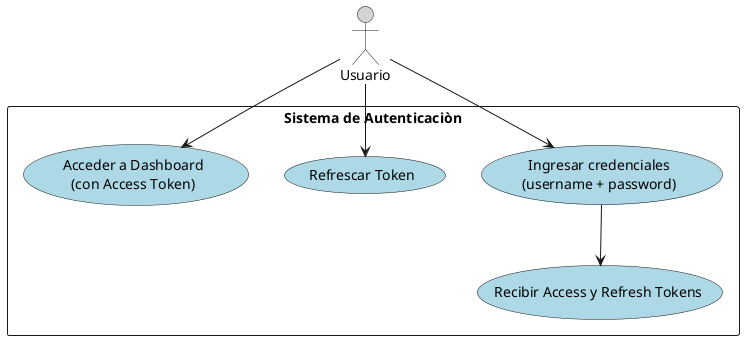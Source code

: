 @startuml
' ======================================================
' 1. Diagrama de Casos de Uso (Login)
' ======================================================
actor Usuario #LightGray
rectangle "Sistema de Autenticaci&#242;n" {
    usecase "Ingresar credenciales\n(username + password)" as UC1 #LightBlue
    usecase "Recibir Access y Refresh Tokens" as UC2 #LightBlue
    usecase "Refrescar Token" as UC3 #LightBlue
    usecase "Acceder a Dashboard\n(con Access Token)" as UC4 #LightBlue
}

Usuario --> UC1
UC1 --> UC2
Usuario --> UC3
Usuario --> UC4
@enduml

@startuml
class User {
  +id: ObjectId
  +username: str
  +password_hash: str
  +rol: str
}

class UserSession {
  +id: ObjectId
  +user_id: ObjectId
  +token: str
  +created_at: datetime
  +last_activity: datetime
}

class AuthService {
  +generate_tokens()
  +verify_token()
  +upsert_new_token()
  +revoke_old_token()
}

class UserService {
  +authenticate_user()
  +get_user_by_username()
}

class SessionService {
  +register_session()
  +update_session()
}

class AuditService {
  +update_session_activity()
}

UserService --> User
SessionService --> UserSession
AuthService --> UserSession
@enduml

@startuml
skinparam componentStyle component
skinparam componentStyle package
skinparam shadowing true
skinparam component {
  BackgroundColor<<API>> LightSkyBlue
  BackgroundColor<<Services>> LightGoldenRodYellow
  BackgroundColor<<DAOs>> LightGreen
  BackgroundColor<<Models>> Wheat
  BackgroundColor<<DB>> LightGray
}
skinparam package {
  BackgroundColor<<API>> LightSkyBlue
  BackgroundColor<<Services>> LightGoldenRodYellow
  BackgroundColor<<DAOs>> LightGreen
  BackgroundColor<<Models>> Wheat
  BackgroundColor<<DB>> LightGray
}

package "Routes" <<API>> {
    component "Login Route\nPOST /auth/acceso" as LoginRoute
    component "Refresh Route\nPOST /auth/refresh" as RefreshRoute
    component "Dashboard Route\nGET /auth/dashboard" as DashboardRoute
}

package "Services" <<Services>> {
    component "UserService\n<<Service>>" as UserService
    component "AuthService\n<<Service>>" as AuthService
    component "SessionService\n<<Service>>" as SessionService
    component "AuditService\n<<Service>>" as AuditService
}

package "DAO" <<DAOs>> {
    component "UserDAO\n<<DAO>>" as UserDAO
    component "AuthDAO\n<<DAO>>" as AuthDAO
    component "AuditDAO\n<<DAO>>" as AuditDAO
    component "SessionDAO\n<<DAO>>" as SessionDAO
}

package "Models" <<Models>> {
    component "User\n<<Model>>" as User
    component "UserSession\n<<Model>>" as UserSession
}

database "MongoDB" as DB

User --> LoginRoute
User --> RefreshRoute
User --> DashboardRoute
UserSession --> User
LoginRoute --> UserService
LoginRoute ---> AuthService
LoginRoute --> SessionService
LoginRoute --> AuditService
UserService --> UserDAO
AuthService --> AuthDAO
SessionService --> SessionDAO
AuditService --> AuditDAO
AuditDAO -> DB
UserDAO --> DB
AuthDAO --> DB
SessionDAO --> DB

@enduml


@startuml
' ======================================================
' 3. Diagrama de Secuencias (Login)
' ======================================================
actor User
participant LoginRoute #Wheat
participant UserService #LightSkyBlue
participant UserDAO  #LightGoldenRodYellow
participant AuthService #LightGreen
participant AuthDAO #LightBlue
participant SessionService #D6F527
participant AuditService #9C434E
database MongoDB

User -> LoginRoute: POST /auth/acceso (username, password, device, user_agent)
LoginRoute -> UserService: validate_login_payload(data)
LoginRoute -> UserService: authenticate_user(username, password)
UserService -> UserDAO: find_by_username(username)
UserDAO -> MongoDB: query user
UserDAO --> UserService: return User
UserService --> LoginRoute: return user_model

LoginRoute -> UserService: handle_failed_login(user_model)
UserService -> UserDAO: update failed_attempts / blocked_until

LoginRoute -> AuthService: is_token_in_use(username)
AuthService -> AuthDAO: query refresh_token activo
AuthDAO -> MongoDB: find token
AuthDAO --> AuthService: token info
AuthService --> LoginRoute: token status

alt Token expirado o no existe
    AuthService -> AuthService: generate_tokens(payload)
    AuthService -> AuthDAO: upsert_new_token(refresh_token)
    AuthDAO -> MongoDB: insert/update token
end

LoginRoute -> SessionService: register_session(user_session)
SessionService -> MongoDB: insert session

LoginRoute -> AuditService: update_session_activity(user_id, ip, browser)
AuditService -> MongoDB: save audit

LoginRoute --> User: return JSON {access_token, refresh_token, rol, device_id}
@enduml
